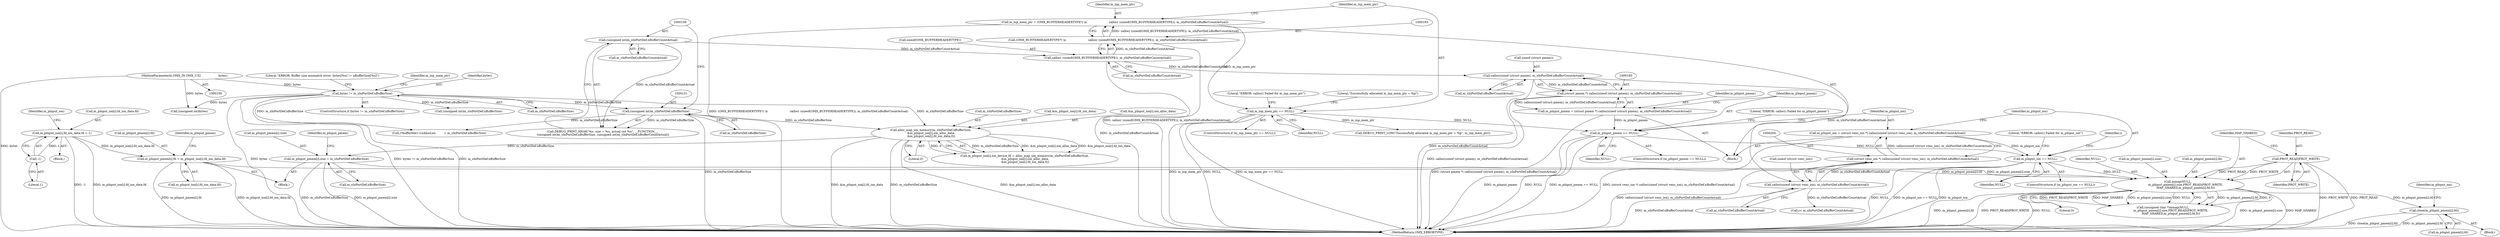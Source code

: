 digraph "0_Android_7558d03e6498e970b761aa44fff6b2c659202d95@API" {
"1000460" [label="(Call,close(m_pInput_pmem[i].fd))"];
"1000431" [label="(Call,mmap(NULL,\n                 m_pInput_pmem[i].size,PROT_READ|PROT_WRITE,\n                 MAP_SHARED,m_pInput_pmem[i].fd,0))"];
"1000212" [label="(Call,m_pInput_ion == NULL)"];
"1000201" [label="(Call,m_pInput_ion = (struct venc_ion *) calloc(sizeof (struct venc_ion), m_sInPortDef.nBufferCountActual))"];
"1000203" [label="(Call,(struct venc_ion *) calloc(sizeof (struct venc_ion), m_sInPortDef.nBufferCountActual))"];
"1000205" [label="(Call,calloc(sizeof (struct venc_ion), m_sInPortDef.nBufferCountActual))"];
"1000186" [label="(Call,calloc(sizeof (struct pmem), m_sInPortDef.nBufferCountActual))"];
"1000164" [label="(Call,calloc( (sizeof(OMX_BUFFERHEADERTYPE)), m_sInPortDef.nBufferCountActual))"];
"1000155" [label="(Call,(unsigned int)m_sInPortDef.nBufferCountActual)"];
"1000193" [label="(Call,m_pInput_pmem == NULL)"];
"1000182" [label="(Call,m_pInput_pmem = (struct pmem *) calloc(sizeof (struct pmem), m_sInPortDef.nBufferCountActual))"];
"1000184" [label="(Call,(struct pmem *) calloc(sizeof (struct pmem), m_sInPortDef.nBufferCountActual))"];
"1000171" [label="(Call,m_inp_mem_ptr == NULL)"];
"1000160" [label="(Call,m_inp_mem_ptr = (OMX_BUFFERHEADERTYPE*) \\n                        calloc( (sizeof(OMX_BUFFERHEADERTYPE)), m_sInPortDef.nBufferCountActual))"];
"1000162" [label="(Call,(OMX_BUFFERHEADERTYPE*) \\n                        calloc( (sizeof(OMX_BUFFERHEADERTYPE)), m_sInPortDef.nBufferCountActual))"];
"1000394" [label="(Call,m_pInput_pmem[i].size = m_sInPortDef.nBufferSize)"];
"1000351" [label="(Call,alloc_map_ion_memory(m_sInPortDef.nBufferSize,\n &m_pInput_ion[i].ion_alloc_data,\n &m_pInput_ion[i].fd_ion_data,0))"];
"1000150" [label="(Call,(unsigned int)m_sInPortDef.nBufferSize)"];
"1000125" [label="(Call,bytes != m_sInPortDef.nBufferSize)"];
"1000105" [label="(MethodParameterIn,OMX_IN OMX_U32                   bytes)"];
"1000438" [label="(Call,PROT_READ|PROT_WRITE)"];
"1000381" [label="(Call,m_pInput_pmem[i].fd = m_pInput_ion[i].fd_ion_data.fd)"];
"1000248" [label="(Call,m_pInput_ion[i].fd_ion_data.fd =-1)"];
"1000256" [label="(Call,-1)"];
"1000292" [label="(Block,)"];
"1000182" [label="(Call,m_pInput_pmem = (struct pmem *) calloc(sizeof (struct pmem), m_sInPortDef.nBufferCountActual))"];
"1000186" [label="(Call,calloc(sizeof (struct pmem), m_sInPortDef.nBufferCountActual))"];
"1000314" [label="(Call,(*bufferHdr)->nAllocLen         = m_sInPortDef.nBufferSize)"];
"1000257" [label="(Literal,1)"];
"1000212" [label="(Call,m_pInput_ion == NULL)"];
"1000381" [label="(Call,m_pInput_pmem[i].fd = m_pInput_ion[i].fd_ion_data.fd)"];
"1000213" [label="(Identifier,m_pInput_ion)"];
"1000548" [label="(MethodReturn,OMX_ERRORTYPE)"];
"1000460" [label="(Call,close(m_pInput_pmem[i].fd))"];
"1000441" [label="(Identifier,MAP_SHARED)"];
"1000211" [label="(ControlStructure,if (m_pInput_ion == NULL))"];
"1000146" [label="(Block,)"];
"1000217" [label="(Literal,\"ERROR: calloc() Failed for m_pInput_ion\")"];
"1000124" [label="(ControlStructure,if (bytes != m_sInPortDef.nBufferSize))"];
"1000461" [label="(Call,m_pInput_pmem[i].fd)"];
"1000162" [label="(Call,(OMX_BUFFERHEADERTYPE*) \\n                        calloc( (sizeof(OMX_BUFFERHEADERTYPE)), m_sInPortDef.nBufferCountActual))"];
"1000195" [label="(Identifier,NULL)"];
"1000179" [label="(Call,DEBUG_PRINT_LOW(\"Successfully allocated m_inp_mem_ptr = %p\", m_inp_mem_ptr))"];
"1000176" [label="(Literal,\"ERROR: calloc() Failed for m_inp_mem_ptr\")"];
"1000170" [label="(ControlStructure,if (m_inp_mem_ptr == NULL))"];
"1000132" [label="(Literal,\"ERROR: Buffer size mismatch error: bytes[%u] != nBufferSize[%u]\")"];
"1000145" [label="(Identifier,m_inp_mem_ptr)"];
"1000447" [label="(Literal,0)"];
"1000431" [label="(Call,mmap(NULL,\n                 m_pInput_pmem[i].size,PROT_READ|PROT_WRITE,\n                 MAP_SHARED,m_pInput_pmem[i].fd,0))"];
"1000395" [label="(Call,m_pInput_pmem[i].size)"];
"1000352" [label="(Call,m_sInPortDef.nBufferSize)"];
"1000456" [label="(Block,)"];
"1000126" [label="(Identifier,bytes)"];
"1000367" [label="(Literal,0)"];
"1000256" [label="(Call,-1)"];
"1000167" [label="(Call,m_sInPortDef.nBufferCountActual)"];
"1000205" [label="(Call,calloc(sizeof (struct venc_ion), m_sInPortDef.nBufferCountActual))"];
"1000206" [label="(Call,sizeof (struct venc_ion))"];
"1000248" [label="(Call,m_pInput_ion[i].fd_ion_data.fd =-1)"];
"1000171" [label="(Call,m_inp_mem_ptr == NULL)"];
"1000189" [label="(Call,m_sInPortDef.nBufferCountActual)"];
"1000432" [label="(Identifier,NULL)"];
"1000161" [label="(Identifier,m_inp_mem_ptr)"];
"1000406" [label="(Identifier,m_pInput_pmem)"];
"1000164" [label="(Call,calloc( (sizeof(OMX_BUFFERHEADERTYPE)), m_sInPortDef.nBufferCountActual))"];
"1000136" [label="(Call,(unsigned int)m_sInPortDef.nBufferSize)"];
"1000160" [label="(Call,m_inp_mem_ptr = (OMX_BUFFERHEADERTYPE*) \\n                        calloc( (sizeof(OMX_BUFFERHEADERTYPE)), m_sInPortDef.nBufferCountActual))"];
"1000433" [label="(Call,m_pInput_pmem[i].size)"];
"1000400" [label="(Call,m_sInPortDef.nBufferSize)"];
"1000438" [label="(Call,PROT_READ|PROT_WRITE)"];
"1000192" [label="(ControlStructure,if (m_pInput_pmem == NULL))"];
"1000231" [label="(Block,)"];
"1000361" [label="(Call,&m_pInput_ion[i].fd_ion_data)"];
"1000351" [label="(Call,alloc_map_ion_memory(m_sInPortDef.nBufferSize,\n &m_pInput_ion[i].ion_alloc_data,\n &m_pInput_ion[i].fd_ion_data,0))"];
"1000387" [label="(Call,m_pInput_ion[i].fd_ion_data.fd)"];
"1000224" [label="(Call,i< m_sInPortDef.nBufferCountActual)"];
"1000345" [label="(Call,m_pInput_ion[i].ion_device_fd = alloc_map_ion_memory(m_sInPortDef.nBufferSize,\n &m_pInput_ion[i].ion_alloc_data,\n &m_pInput_ion[i].fd_ion_data,0))"];
"1000222" [label="(Identifier,i)"];
"1000249" [label="(Call,m_pInput_ion[i].fd_ion_data.fd)"];
"1000155" [label="(Call,(unsigned int)m_sInPortDef.nBufferCountActual)"];
"1000157" [label="(Call,m_sInPortDef.nBufferCountActual)"];
"1000147" [label="(Call,DEBUG_PRINT_HIGH(\"%s: size = %u, actual cnt %u\", __FUNCTION__,\n (unsigned int)m_sInPortDef.nBufferSize, (unsigned int)m_sInPortDef.nBufferCountActual))"];
"1000183" [label="(Identifier,m_pInput_pmem)"];
"1000133" [label="(Call,(unsigned int)bytes)"];
"1000127" [label="(Call,m_sInPortDef.nBufferSize)"];
"1000152" [label="(Call,m_sInPortDef.nBufferSize)"];
"1000105" [label="(MethodParameterIn,OMX_IN OMX_U32                   bytes)"];
"1000150" [label="(Call,(unsigned int)m_sInPortDef.nBufferSize)"];
"1000394" [label="(Call,m_pInput_pmem[i].size = m_sInPortDef.nBufferSize)"];
"1000208" [label="(Call,m_sInPortDef.nBufferCountActual)"];
"1000262" [label="(Identifier,m_pInput_ion)"];
"1000439" [label="(Identifier,PROT_READ)"];
"1000382" [label="(Call,m_pInput_pmem[i].fd)"];
"1000198" [label="(Literal,\"ERROR: calloc() Failed for m_pInput_pmem\")"];
"1000355" [label="(Call,&m_pInput_ion[i].ion_alloc_data)"];
"1000194" [label="(Identifier,m_pInput_pmem)"];
"1000180" [label="(Literal,\"Successfully allocated m_inp_mem_ptr = %p\")"];
"1000165" [label="(Call,sizeof(OMX_BUFFERHEADERTYPE))"];
"1000184" [label="(Call,(struct pmem *) calloc(sizeof (struct pmem), m_sInPortDef.nBufferCountActual))"];
"1000214" [label="(Identifier,NULL)"];
"1000203" [label="(Call,(struct venc_ion *) calloc(sizeof (struct venc_ion), m_sInPortDef.nBufferCountActual))"];
"1000187" [label="(Call,sizeof (struct pmem))"];
"1000125" [label="(Call,bytes != m_sInPortDef.nBufferSize)"];
"1000429" [label="(Call,(unsigned char *)mmap(NULL,\n                 m_pInput_pmem[i].size,PROT_READ|PROT_WRITE,\n                 MAP_SHARED,m_pInput_pmem[i].fd,0))"];
"1000397" [label="(Identifier,m_pInput_pmem)"];
"1000202" [label="(Identifier,m_pInput_ion)"];
"1000201" [label="(Call,m_pInput_ion = (struct venc_ion *) calloc(sizeof (struct venc_ion), m_sInPortDef.nBufferCountActual))"];
"1000440" [label="(Identifier,PROT_WRITE)"];
"1000469" [label="(Identifier,m_pInput_ion)"];
"1000173" [label="(Identifier,NULL)"];
"1000442" [label="(Call,m_pInput_pmem[i].fd)"];
"1000172" [label="(Identifier,m_inp_mem_ptr)"];
"1000193" [label="(Call,m_pInput_pmem == NULL)"];
"1000460" -> "1000456"  [label="AST: "];
"1000460" -> "1000461"  [label="CFG: "];
"1000461" -> "1000460"  [label="AST: "];
"1000469" -> "1000460"  [label="CFG: "];
"1000460" -> "1000548"  [label="DDG: m_pInput_pmem[i].fd"];
"1000460" -> "1000548"  [label="DDG: close(m_pInput_pmem[i].fd)"];
"1000431" -> "1000460"  [label="DDG: m_pInput_pmem[i].fd"];
"1000431" -> "1000429"  [label="AST: "];
"1000431" -> "1000447"  [label="CFG: "];
"1000432" -> "1000431"  [label="AST: "];
"1000433" -> "1000431"  [label="AST: "];
"1000438" -> "1000431"  [label="AST: "];
"1000441" -> "1000431"  [label="AST: "];
"1000442" -> "1000431"  [label="AST: "];
"1000447" -> "1000431"  [label="AST: "];
"1000429" -> "1000431"  [label="CFG: "];
"1000431" -> "1000548"  [label="DDG: m_pInput_pmem[i].fd"];
"1000431" -> "1000548"  [label="DDG: PROT_READ|PROT_WRITE"];
"1000431" -> "1000548"  [label="DDG: NULL"];
"1000431" -> "1000548"  [label="DDG: m_pInput_pmem[i].size"];
"1000431" -> "1000548"  [label="DDG: MAP_SHARED"];
"1000431" -> "1000429"  [label="DDG: m_pInput_pmem[i].fd"];
"1000431" -> "1000429"  [label="DDG: 0"];
"1000431" -> "1000429"  [label="DDG: PROT_READ|PROT_WRITE"];
"1000431" -> "1000429"  [label="DDG: MAP_SHARED"];
"1000431" -> "1000429"  [label="DDG: m_pInput_pmem[i].size"];
"1000431" -> "1000429"  [label="DDG: NULL"];
"1000212" -> "1000431"  [label="DDG: NULL"];
"1000394" -> "1000431"  [label="DDG: m_pInput_pmem[i].size"];
"1000438" -> "1000431"  [label="DDG: PROT_READ"];
"1000438" -> "1000431"  [label="DDG: PROT_WRITE"];
"1000381" -> "1000431"  [label="DDG: m_pInput_pmem[i].fd"];
"1000212" -> "1000211"  [label="AST: "];
"1000212" -> "1000214"  [label="CFG: "];
"1000213" -> "1000212"  [label="AST: "];
"1000214" -> "1000212"  [label="AST: "];
"1000217" -> "1000212"  [label="CFG: "];
"1000222" -> "1000212"  [label="CFG: "];
"1000212" -> "1000548"  [label="DDG: NULL"];
"1000212" -> "1000548"  [label="DDG: m_pInput_ion == NULL"];
"1000212" -> "1000548"  [label="DDG: m_pInput_ion"];
"1000201" -> "1000212"  [label="DDG: m_pInput_ion"];
"1000193" -> "1000212"  [label="DDG: NULL"];
"1000201" -> "1000146"  [label="AST: "];
"1000201" -> "1000203"  [label="CFG: "];
"1000202" -> "1000201"  [label="AST: "];
"1000203" -> "1000201"  [label="AST: "];
"1000213" -> "1000201"  [label="CFG: "];
"1000201" -> "1000548"  [label="DDG: (struct venc_ion *) calloc(sizeof (struct venc_ion), m_sInPortDef.nBufferCountActual)"];
"1000203" -> "1000201"  [label="DDG: calloc(sizeof (struct venc_ion), m_sInPortDef.nBufferCountActual)"];
"1000203" -> "1000205"  [label="CFG: "];
"1000204" -> "1000203"  [label="AST: "];
"1000205" -> "1000203"  [label="AST: "];
"1000203" -> "1000548"  [label="DDG: calloc(sizeof (struct venc_ion), m_sInPortDef.nBufferCountActual)"];
"1000205" -> "1000203"  [label="DDG: m_sInPortDef.nBufferCountActual"];
"1000205" -> "1000208"  [label="CFG: "];
"1000206" -> "1000205"  [label="AST: "];
"1000208" -> "1000205"  [label="AST: "];
"1000205" -> "1000548"  [label="DDG: m_sInPortDef.nBufferCountActual"];
"1000186" -> "1000205"  [label="DDG: m_sInPortDef.nBufferCountActual"];
"1000205" -> "1000224"  [label="DDG: m_sInPortDef.nBufferCountActual"];
"1000186" -> "1000184"  [label="AST: "];
"1000186" -> "1000189"  [label="CFG: "];
"1000187" -> "1000186"  [label="AST: "];
"1000189" -> "1000186"  [label="AST: "];
"1000184" -> "1000186"  [label="CFG: "];
"1000186" -> "1000548"  [label="DDG: m_sInPortDef.nBufferCountActual"];
"1000186" -> "1000184"  [label="DDG: m_sInPortDef.nBufferCountActual"];
"1000164" -> "1000186"  [label="DDG: m_sInPortDef.nBufferCountActual"];
"1000164" -> "1000162"  [label="AST: "];
"1000164" -> "1000167"  [label="CFG: "];
"1000165" -> "1000164"  [label="AST: "];
"1000167" -> "1000164"  [label="AST: "];
"1000162" -> "1000164"  [label="CFG: "];
"1000164" -> "1000548"  [label="DDG: m_sInPortDef.nBufferCountActual"];
"1000164" -> "1000162"  [label="DDG: m_sInPortDef.nBufferCountActual"];
"1000155" -> "1000164"  [label="DDG: m_sInPortDef.nBufferCountActual"];
"1000155" -> "1000147"  [label="AST: "];
"1000155" -> "1000157"  [label="CFG: "];
"1000156" -> "1000155"  [label="AST: "];
"1000157" -> "1000155"  [label="AST: "];
"1000147" -> "1000155"  [label="CFG: "];
"1000155" -> "1000147"  [label="DDG: m_sInPortDef.nBufferCountActual"];
"1000193" -> "1000192"  [label="AST: "];
"1000193" -> "1000195"  [label="CFG: "];
"1000194" -> "1000193"  [label="AST: "];
"1000195" -> "1000193"  [label="AST: "];
"1000198" -> "1000193"  [label="CFG: "];
"1000202" -> "1000193"  [label="CFG: "];
"1000193" -> "1000548"  [label="DDG: m_pInput_pmem"];
"1000193" -> "1000548"  [label="DDG: NULL"];
"1000193" -> "1000548"  [label="DDG: m_pInput_pmem == NULL"];
"1000182" -> "1000193"  [label="DDG: m_pInput_pmem"];
"1000171" -> "1000193"  [label="DDG: NULL"];
"1000182" -> "1000146"  [label="AST: "];
"1000182" -> "1000184"  [label="CFG: "];
"1000183" -> "1000182"  [label="AST: "];
"1000184" -> "1000182"  [label="AST: "];
"1000194" -> "1000182"  [label="CFG: "];
"1000182" -> "1000548"  [label="DDG: (struct pmem *) calloc(sizeof (struct pmem), m_sInPortDef.nBufferCountActual)"];
"1000184" -> "1000182"  [label="DDG: calloc(sizeof (struct pmem), m_sInPortDef.nBufferCountActual)"];
"1000185" -> "1000184"  [label="AST: "];
"1000184" -> "1000548"  [label="DDG: calloc(sizeof (struct pmem), m_sInPortDef.nBufferCountActual)"];
"1000171" -> "1000170"  [label="AST: "];
"1000171" -> "1000173"  [label="CFG: "];
"1000172" -> "1000171"  [label="AST: "];
"1000173" -> "1000171"  [label="AST: "];
"1000176" -> "1000171"  [label="CFG: "];
"1000180" -> "1000171"  [label="CFG: "];
"1000171" -> "1000548"  [label="DDG: m_inp_mem_ptr"];
"1000171" -> "1000548"  [label="DDG: NULL"];
"1000171" -> "1000548"  [label="DDG: m_inp_mem_ptr == NULL"];
"1000160" -> "1000171"  [label="DDG: m_inp_mem_ptr"];
"1000171" -> "1000179"  [label="DDG: m_inp_mem_ptr"];
"1000160" -> "1000146"  [label="AST: "];
"1000160" -> "1000162"  [label="CFG: "];
"1000161" -> "1000160"  [label="AST: "];
"1000162" -> "1000160"  [label="AST: "];
"1000172" -> "1000160"  [label="CFG: "];
"1000160" -> "1000548"  [label="DDG: (OMX_BUFFERHEADERTYPE*) \\n                        calloc( (sizeof(OMX_BUFFERHEADERTYPE)), m_sInPortDef.nBufferCountActual)"];
"1000162" -> "1000160"  [label="DDG: calloc( (sizeof(OMX_BUFFERHEADERTYPE)), m_sInPortDef.nBufferCountActual)"];
"1000163" -> "1000162"  [label="AST: "];
"1000162" -> "1000548"  [label="DDG: calloc( (sizeof(OMX_BUFFERHEADERTYPE)), m_sInPortDef.nBufferCountActual)"];
"1000394" -> "1000292"  [label="AST: "];
"1000394" -> "1000400"  [label="CFG: "];
"1000395" -> "1000394"  [label="AST: "];
"1000400" -> "1000394"  [label="AST: "];
"1000406" -> "1000394"  [label="CFG: "];
"1000394" -> "1000548"  [label="DDG: m_sInPortDef.nBufferSize"];
"1000394" -> "1000548"  [label="DDG: m_pInput_pmem[i].size"];
"1000351" -> "1000394"  [label="DDG: m_sInPortDef.nBufferSize"];
"1000351" -> "1000345"  [label="AST: "];
"1000351" -> "1000367"  [label="CFG: "];
"1000352" -> "1000351"  [label="AST: "];
"1000355" -> "1000351"  [label="AST: "];
"1000361" -> "1000351"  [label="AST: "];
"1000367" -> "1000351"  [label="AST: "];
"1000345" -> "1000351"  [label="CFG: "];
"1000351" -> "1000548"  [label="DDG: &m_pInput_ion[i].fd_ion_data"];
"1000351" -> "1000548"  [label="DDG: m_sInPortDef.nBufferSize"];
"1000351" -> "1000548"  [label="DDG: &m_pInput_ion[i].ion_alloc_data"];
"1000351" -> "1000345"  [label="DDG: m_sInPortDef.nBufferSize"];
"1000351" -> "1000345"  [label="DDG: &m_pInput_ion[i].ion_alloc_data"];
"1000351" -> "1000345"  [label="DDG: &m_pInput_ion[i].fd_ion_data"];
"1000351" -> "1000345"  [label="DDG: 0"];
"1000150" -> "1000351"  [label="DDG: m_sInPortDef.nBufferSize"];
"1000125" -> "1000351"  [label="DDG: m_sInPortDef.nBufferSize"];
"1000150" -> "1000147"  [label="AST: "];
"1000150" -> "1000152"  [label="CFG: "];
"1000151" -> "1000150"  [label="AST: "];
"1000152" -> "1000150"  [label="AST: "];
"1000156" -> "1000150"  [label="CFG: "];
"1000150" -> "1000548"  [label="DDG: m_sInPortDef.nBufferSize"];
"1000150" -> "1000147"  [label="DDG: m_sInPortDef.nBufferSize"];
"1000125" -> "1000150"  [label="DDG: m_sInPortDef.nBufferSize"];
"1000150" -> "1000314"  [label="DDG: m_sInPortDef.nBufferSize"];
"1000125" -> "1000124"  [label="AST: "];
"1000125" -> "1000127"  [label="CFG: "];
"1000126" -> "1000125"  [label="AST: "];
"1000127" -> "1000125"  [label="AST: "];
"1000132" -> "1000125"  [label="CFG: "];
"1000145" -> "1000125"  [label="CFG: "];
"1000125" -> "1000548"  [label="DDG: bytes"];
"1000125" -> "1000548"  [label="DDG: bytes != m_sInPortDef.nBufferSize"];
"1000125" -> "1000548"  [label="DDG: m_sInPortDef.nBufferSize"];
"1000105" -> "1000125"  [label="DDG: bytes"];
"1000125" -> "1000133"  [label="DDG: bytes"];
"1000125" -> "1000136"  [label="DDG: m_sInPortDef.nBufferSize"];
"1000125" -> "1000314"  [label="DDG: m_sInPortDef.nBufferSize"];
"1000105" -> "1000100"  [label="AST: "];
"1000105" -> "1000548"  [label="DDG: bytes"];
"1000105" -> "1000133"  [label="DDG: bytes"];
"1000438" -> "1000440"  [label="CFG: "];
"1000439" -> "1000438"  [label="AST: "];
"1000440" -> "1000438"  [label="AST: "];
"1000441" -> "1000438"  [label="CFG: "];
"1000438" -> "1000548"  [label="DDG: PROT_WRITE"];
"1000438" -> "1000548"  [label="DDG: PROT_READ"];
"1000381" -> "1000292"  [label="AST: "];
"1000381" -> "1000387"  [label="CFG: "];
"1000382" -> "1000381"  [label="AST: "];
"1000387" -> "1000381"  [label="AST: "];
"1000397" -> "1000381"  [label="CFG: "];
"1000381" -> "1000548"  [label="DDG: m_pInput_ion[i].fd_ion_data.fd"];
"1000381" -> "1000548"  [label="DDG: m_pInput_pmem[i].fd"];
"1000248" -> "1000381"  [label="DDG: m_pInput_ion[i].fd_ion_data.fd"];
"1000248" -> "1000231"  [label="AST: "];
"1000248" -> "1000256"  [label="CFG: "];
"1000249" -> "1000248"  [label="AST: "];
"1000256" -> "1000248"  [label="AST: "];
"1000262" -> "1000248"  [label="CFG: "];
"1000248" -> "1000548"  [label="DDG: -1"];
"1000248" -> "1000548"  [label="DDG: m_pInput_ion[i].fd_ion_data.fd"];
"1000256" -> "1000248"  [label="DDG: 1"];
"1000256" -> "1000257"  [label="CFG: "];
"1000257" -> "1000256"  [label="AST: "];
}
